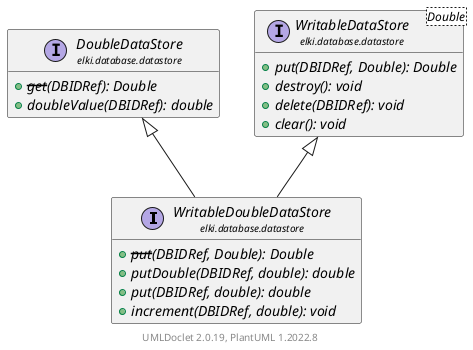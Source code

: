 @startuml
    remove .*\.(Instance|Par|Parameterizer|Factory)$
    set namespaceSeparator none
    hide empty fields
    hide empty methods

    interface "<size:14>WritableDoubleDataStore\n<size:10>elki.database.datastore" as elki.database.datastore.WritableDoubleDataStore [[WritableDoubleDataStore.html]] {
        {abstract} +--put--(DBIDRef, Double): Double
        {abstract} +putDouble(DBIDRef, double): double
        {abstract} +put(DBIDRef, double): double
        {abstract} +increment(DBIDRef, double): void
    }

    interface "<size:14>DoubleDataStore\n<size:10>elki.database.datastore" as elki.database.datastore.DoubleDataStore [[DoubleDataStore.html]] {
        {abstract} +--get--(DBIDRef): Double
        {abstract} +doubleValue(DBIDRef): double
    }
    interface "<size:14>WritableDataStore\n<size:10>elki.database.datastore" as elki.database.datastore.WritableDataStore<Double> [[WritableDataStore.html]] {
        {abstract} +put(DBIDRef, Double): Double
        {abstract} +destroy(): void
        {abstract} +delete(DBIDRef): void
        {abstract} +clear(): void
    }

    elki.database.datastore.DoubleDataStore <|-- elki.database.datastore.WritableDoubleDataStore
    elki.database.datastore.WritableDataStore <|-- elki.database.datastore.WritableDoubleDataStore

    center footer UMLDoclet 2.0.19, PlantUML 1.2022.8
@enduml
